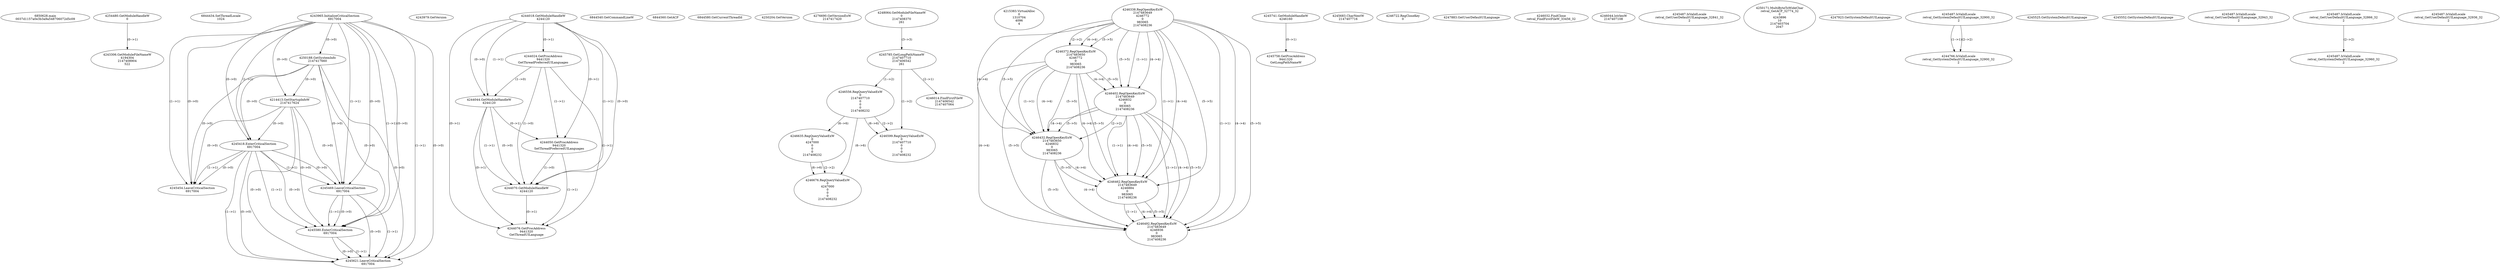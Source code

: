 // Global SCDG with merge call
digraph {
	0 [label="6850628.main
0037d1157a0e3b3a9a548706072d5c09"]
	1 [label="4254480.GetModuleHandleW
0"]
	2 [label="6844434.SetThreadLocale
1024"]
	3 [label="4243965.InitializeCriticalSection
6917004"]
	4 [label="4243979.GetVersion
"]
	5 [label="4244018.GetModuleHandleW
4244120"]
	6 [label="4244024.GetProcAddress
9441320
GetThreadPreferredUILanguages"]
	5 -> 6 [label="(0-->1)"]
	7 [label="4244044.GetModuleHandleW
4244120"]
	5 -> 7 [label="(1-->1)"]
	5 -> 7 [label="(0-->0)"]
	6 -> 7 [label="(1-->0)"]
	8 [label="4244050.GetProcAddress
9441320
SetThreadPreferredUILanguages"]
	5 -> 8 [label="(0-->1)"]
	6 -> 8 [label="(1-->1)"]
	7 -> 8 [label="(0-->1)"]
	9 [label="4244070.GetModuleHandleW
4244120"]
	5 -> 9 [label="(1-->1)"]
	7 -> 9 [label="(1-->1)"]
	5 -> 9 [label="(0-->0)"]
	6 -> 9 [label="(1-->0)"]
	7 -> 9 [label="(0-->0)"]
	8 -> 9 [label="(1-->0)"]
	10 [label="4244076.GetProcAddress
9441320
GetThreadUILanguage"]
	5 -> 10 [label="(0-->1)"]
	6 -> 10 [label="(1-->1)"]
	7 -> 10 [label="(0-->1)"]
	8 -> 10 [label="(1-->1)"]
	9 -> 10 [label="(0-->1)"]
	11 [label="4250188.GetSystemInfo
2147417660"]
	3 -> 11 [label="(0-->0)"]
	12 [label="6844540.GetCommandLineW
"]
	13 [label="4214413.GetStartupInfoW
2147417624"]
	3 -> 13 [label="(0-->0)"]
	11 -> 13 [label="(0-->0)"]
	14 [label="6844560.GetACP
"]
	15 [label="6844580.GetCurrentThreadId
"]
	16 [label="4250204.GetVersion
"]
	17 [label="4276690.GetVersionExW
2147417420"]
	18 [label="4243306.GetModuleFileNameW
4194304
2147408904
522"]
	1 -> 18 [label="(0-->1)"]
	19 [label="4248064.GetModuleFileNameW
0
2147408370
261"]
	20 [label="4215383.VirtualAlloc
0
1310704
4096
4"]
	21 [label="4246338.RegOpenKeyExW
2147483649
4246772
0
983065
2147408236"]
	22 [label="4246372.RegOpenKeyExW
2147483650
4246772
0
983065
2147408236"]
	21 -> 22 [label="(2-->2)"]
	21 -> 22 [label="(4-->4)"]
	21 -> 22 [label="(5-->5)"]
	23 [label="4246402.RegOpenKeyExW
2147483649
4246832
0
983065
2147408236"]
	21 -> 23 [label="(1-->1)"]
	21 -> 23 [label="(4-->4)"]
	22 -> 23 [label="(4-->4)"]
	21 -> 23 [label="(5-->5)"]
	22 -> 23 [label="(5-->5)"]
	24 [label="4246432.RegOpenKeyExW
2147483650
4246832
0
983065
2147408236"]
	22 -> 24 [label="(1-->1)"]
	23 -> 24 [label="(2-->2)"]
	21 -> 24 [label="(4-->4)"]
	22 -> 24 [label="(4-->4)"]
	23 -> 24 [label="(4-->4)"]
	21 -> 24 [label="(5-->5)"]
	22 -> 24 [label="(5-->5)"]
	23 -> 24 [label="(5-->5)"]
	25 [label="4246462.RegOpenKeyExW
2147483649
4246884
0
983065
2147408236"]
	21 -> 25 [label="(1-->1)"]
	23 -> 25 [label="(1-->1)"]
	21 -> 25 [label="(4-->4)"]
	22 -> 25 [label="(4-->4)"]
	23 -> 25 [label="(4-->4)"]
	24 -> 25 [label="(4-->4)"]
	21 -> 25 [label="(5-->5)"]
	22 -> 25 [label="(5-->5)"]
	23 -> 25 [label="(5-->5)"]
	24 -> 25 [label="(5-->5)"]
	26 [label="4246492.RegOpenKeyExW
2147483649
4246936
0
983065
2147408236"]
	21 -> 26 [label="(1-->1)"]
	23 -> 26 [label="(1-->1)"]
	25 -> 26 [label="(1-->1)"]
	21 -> 26 [label="(4-->4)"]
	22 -> 26 [label="(4-->4)"]
	23 -> 26 [label="(4-->4)"]
	24 -> 26 [label="(4-->4)"]
	25 -> 26 [label="(4-->4)"]
	21 -> 26 [label="(5-->5)"]
	22 -> 26 [label="(5-->5)"]
	23 -> 26 [label="(5-->5)"]
	24 -> 26 [label="(5-->5)"]
	25 -> 26 [label="(5-->5)"]
	27 [label="4245741.GetModuleHandleW
4246160"]
	28 [label="4245758.GetProcAddress
9441320
GetLongPathNameW"]
	27 -> 28 [label="(0-->1)"]
	29 [label="4245785.GetLongPathNameW
2147407710
2147406542
261"]
	19 -> 29 [label="(3-->3)"]
	30 [label="4245683.CharNextW
2147407716"]
	31 [label="4246556.RegQueryValueExW
0
2147407710
0
0
0
2147408232"]
	29 -> 31 [label="(1-->2)"]
	32 [label="4246599.RegQueryValueExW
0
2147407710
0
0
0
2147408232"]
	29 -> 32 [label="(1-->2)"]
	31 -> 32 [label="(2-->2)"]
	31 -> 32 [label="(6-->6)"]
	33 [label="4246722.RegCloseKey
0"]
	34 [label="4247883.GetUserDefaultUILanguage
"]
	35 [label="4245418.EnterCriticalSection
6917004"]
	3 -> 35 [label="(1-->1)"]
	3 -> 35 [label="(0-->0)"]
	11 -> 35 [label="(0-->0)"]
	13 -> 35 [label="(0-->0)"]
	36 [label="4246014.FindFirstFileW
2147406542
2147407064"]
	29 -> 36 [label="(2-->1)"]
	37 [label="4246032.FindClose
retval_FindFirstFileW_33456_32"]
	38 [label="4246044.lstrlenW
2147407108"]
	39 [label="4246635.RegQueryValueExW
0
4247000
0
0
0
2147408232"]
	31 -> 39 [label="(6-->6)"]
	40 [label="4246676.RegQueryValueExW
0
4247000
0
0
0
2147408232"]
	39 -> 40 [label="(2-->2)"]
	31 -> 40 [label="(6-->6)"]
	39 -> 40 [label="(6-->6)"]
	41 [label="4245454.LeaveCriticalSection
6917004"]
	3 -> 41 [label="(1-->1)"]
	35 -> 41 [label="(1-->1)"]
	3 -> 41 [label="(0-->0)"]
	11 -> 41 [label="(0-->0)"]
	13 -> 41 [label="(0-->0)"]
	35 -> 41 [label="(0-->0)"]
	42 [label="4245469.LeaveCriticalSection
6917004"]
	3 -> 42 [label="(1-->1)"]
	35 -> 42 [label="(1-->1)"]
	3 -> 42 [label="(0-->0)"]
	11 -> 42 [label="(0-->0)"]
	13 -> 42 [label="(0-->0)"]
	35 -> 42 [label="(0-->0)"]
	43 [label="4245487.IsValidLocale
retval_GetUserDefaultUILanguage_32841_32
2"]
	44 [label="4250171.MultiByteToWideChar
retval_GetACP_32774_32
0
4243896
10
2147403704
2047"]
	45 [label="4247923.GetSystemDefaultUILanguage
"]
	46 [label="4245487.IsValidLocale
retval_GetSystemDefaultUILanguage_32900_32
2"]
	47 [label="4244766.IsValidLocale
retval_GetSystemDefaultUILanguage_32900_32
2"]
	46 -> 47 [label="(1-->1)"]
	46 -> 47 [label="(2-->2)"]
	48 [label="4245525.GetSystemDefaultUILanguage
"]
	49 [label="4245552.GetSystemDefaultUILanguage
"]
	50 [label="4245487.IsValidLocale
retval_GetUserDefaultUILanguage_32943_32
2"]
	51 [label="4245487.IsValidLocale
retval_GetUserDefaultUILanguage_32866_32
2"]
	52 [label="4245580.EnterCriticalSection
6917004"]
	3 -> 52 [label="(1-->1)"]
	35 -> 52 [label="(1-->1)"]
	42 -> 52 [label="(1-->1)"]
	3 -> 52 [label="(0-->0)"]
	11 -> 52 [label="(0-->0)"]
	13 -> 52 [label="(0-->0)"]
	35 -> 52 [label="(0-->0)"]
	42 -> 52 [label="(0-->0)"]
	53 [label="4245621.LeaveCriticalSection
6917004"]
	3 -> 53 [label="(1-->1)"]
	35 -> 53 [label="(1-->1)"]
	42 -> 53 [label="(1-->1)"]
	52 -> 53 [label="(1-->1)"]
	3 -> 53 [label="(0-->0)"]
	11 -> 53 [label="(0-->0)"]
	13 -> 53 [label="(0-->0)"]
	35 -> 53 [label="(0-->0)"]
	42 -> 53 [label="(0-->0)"]
	52 -> 53 [label="(0-->0)"]
	54 [label="4245487.IsValidLocale
retval_GetSystemDefaultUILanguage_32960_32
2"]
	51 -> 54 [label="(2-->2)"]
	55 [label="4245487.IsValidLocale
retval_GetUserDefaultUILanguage_32936_32
2"]
}
